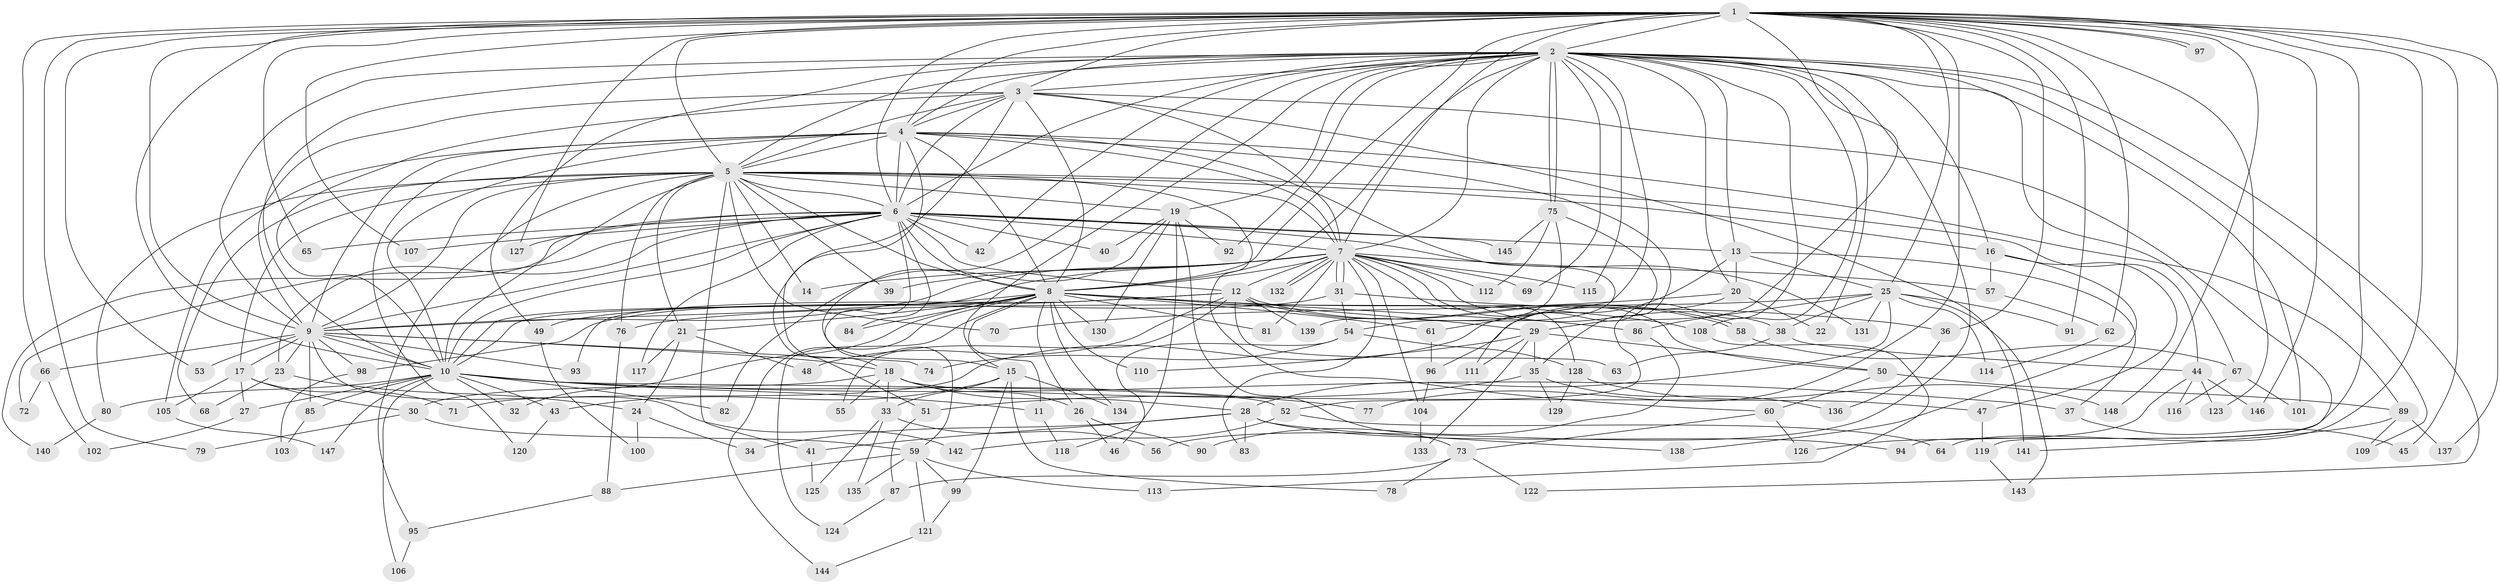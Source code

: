 // coarse degree distribution, {29: 0.009174311926605505, 28: 0.009174311926605505, 11: 0.009174311926605505, 14: 0.009174311926605505, 23: 0.009174311926605505, 34: 0.009174311926605505, 24: 0.009174311926605505, 21: 0.009174311926605505, 18: 0.009174311926605505, 3: 0.1834862385321101, 9: 0.009174311926605505, 6: 0.07339449541284404, 2: 0.47706422018348627, 7: 0.01834862385321101, 10: 0.009174311926605505, 8: 0.009174311926605505, 4: 0.07339449541284404, 5: 0.05504587155963303, 15: 0.009174311926605505}
// Generated by graph-tools (version 1.1) at 2025/41/03/06/25 10:41:42]
// undirected, 148 vertices, 321 edges
graph export_dot {
graph [start="1"]
  node [color=gray90,style=filled];
  1;
  2;
  3;
  4;
  5;
  6;
  7;
  8;
  9;
  10;
  11;
  12;
  13;
  14;
  15;
  16;
  17;
  18;
  19;
  20;
  21;
  22;
  23;
  24;
  25;
  26;
  27;
  28;
  29;
  30;
  31;
  32;
  33;
  34;
  35;
  36;
  37;
  38;
  39;
  40;
  41;
  42;
  43;
  44;
  45;
  46;
  47;
  48;
  49;
  50;
  51;
  52;
  53;
  54;
  55;
  56;
  57;
  58;
  59;
  60;
  61;
  62;
  63;
  64;
  65;
  66;
  67;
  68;
  69;
  70;
  71;
  72;
  73;
  74;
  75;
  76;
  77;
  78;
  79;
  80;
  81;
  82;
  83;
  84;
  85;
  86;
  87;
  88;
  89;
  90;
  91;
  92;
  93;
  94;
  95;
  96;
  97;
  98;
  99;
  100;
  101;
  102;
  103;
  104;
  105;
  106;
  107;
  108;
  109;
  110;
  111;
  112;
  113;
  114;
  115;
  116;
  117;
  118;
  119;
  120;
  121;
  122;
  123;
  124;
  125;
  126;
  127;
  128;
  129;
  130;
  131;
  132;
  133;
  134;
  135;
  136;
  137;
  138;
  139;
  140;
  141;
  142;
  143;
  144;
  145;
  146;
  147;
  148;
  1 -- 2;
  1 -- 3;
  1 -- 4;
  1 -- 5;
  1 -- 6;
  1 -- 7;
  1 -- 8;
  1 -- 9;
  1 -- 10;
  1 -- 25;
  1 -- 29;
  1 -- 36;
  1 -- 45;
  1 -- 53;
  1 -- 62;
  1 -- 64;
  1 -- 65;
  1 -- 66;
  1 -- 77;
  1 -- 79;
  1 -- 91;
  1 -- 94;
  1 -- 97;
  1 -- 97;
  1 -- 107;
  1 -- 123;
  1 -- 127;
  1 -- 137;
  1 -- 146;
  1 -- 148;
  2 -- 3;
  2 -- 4;
  2 -- 5;
  2 -- 6;
  2 -- 7;
  2 -- 8;
  2 -- 9;
  2 -- 10;
  2 -- 13;
  2 -- 15;
  2 -- 16;
  2 -- 19;
  2 -- 20;
  2 -- 22;
  2 -- 42;
  2 -- 49;
  2 -- 52;
  2 -- 54;
  2 -- 56;
  2 -- 59;
  2 -- 67;
  2 -- 69;
  2 -- 75;
  2 -- 75;
  2 -- 92;
  2 -- 101;
  2 -- 108;
  2 -- 109;
  2 -- 115;
  2 -- 122;
  3 -- 4;
  3 -- 5;
  3 -- 6;
  3 -- 7;
  3 -- 8;
  3 -- 9;
  3 -- 10;
  3 -- 51;
  3 -- 119;
  3 -- 141;
  4 -- 5;
  4 -- 6;
  4 -- 7;
  4 -- 8;
  4 -- 9;
  4 -- 10;
  4 -- 18;
  4 -- 35;
  4 -- 61;
  4 -- 89;
  4 -- 105;
  4 -- 120;
  5 -- 6;
  5 -- 7;
  5 -- 8;
  5 -- 9;
  5 -- 10;
  5 -- 14;
  5 -- 16;
  5 -- 17;
  5 -- 19;
  5 -- 21;
  5 -- 39;
  5 -- 41;
  5 -- 44;
  5 -- 60;
  5 -- 68;
  5 -- 70;
  5 -- 76;
  5 -- 80;
  5 -- 95;
  6 -- 7;
  6 -- 8;
  6 -- 9;
  6 -- 10;
  6 -- 12;
  6 -- 13;
  6 -- 15;
  6 -- 23;
  6 -- 40;
  6 -- 42;
  6 -- 65;
  6 -- 72;
  6 -- 84;
  6 -- 107;
  6 -- 117;
  6 -- 127;
  6 -- 131;
  6 -- 140;
  6 -- 145;
  7 -- 8;
  7 -- 9;
  7 -- 10;
  7 -- 12;
  7 -- 14;
  7 -- 31;
  7 -- 31;
  7 -- 38;
  7 -- 39;
  7 -- 50;
  7 -- 57;
  7 -- 69;
  7 -- 81;
  7 -- 83;
  7 -- 104;
  7 -- 112;
  7 -- 115;
  7 -- 128;
  7 -- 132;
  7 -- 132;
  8 -- 9;
  8 -- 10;
  8 -- 11;
  8 -- 21;
  8 -- 26;
  8 -- 29;
  8 -- 32;
  8 -- 61;
  8 -- 81;
  8 -- 84;
  8 -- 86;
  8 -- 108;
  8 -- 110;
  8 -- 124;
  8 -- 130;
  8 -- 134;
  8 -- 144;
  9 -- 10;
  9 -- 17;
  9 -- 18;
  9 -- 23;
  9 -- 53;
  9 -- 66;
  9 -- 74;
  9 -- 85;
  9 -- 93;
  9 -- 98;
  9 -- 142;
  10 -- 11;
  10 -- 27;
  10 -- 32;
  10 -- 37;
  10 -- 43;
  10 -- 52;
  10 -- 77;
  10 -- 80;
  10 -- 82;
  10 -- 85;
  10 -- 106;
  10 -- 147;
  11 -- 118;
  12 -- 48;
  12 -- 49;
  12 -- 55;
  12 -- 58;
  12 -- 58;
  12 -- 63;
  12 -- 93;
  12 -- 139;
  13 -- 20;
  13 -- 25;
  13 -- 37;
  13 -- 71;
  15 -- 33;
  15 -- 43;
  15 -- 78;
  15 -- 99;
  15 -- 134;
  16 -- 47;
  16 -- 57;
  16 -- 138;
  17 -- 27;
  17 -- 30;
  17 -- 71;
  17 -- 105;
  18 -- 26;
  18 -- 28;
  18 -- 30;
  18 -- 33;
  18 -- 47;
  18 -- 55;
  19 -- 40;
  19 -- 46;
  19 -- 73;
  19 -- 82;
  19 -- 92;
  19 -- 130;
  20 -- 22;
  20 -- 70;
  20 -- 96;
  21 -- 24;
  21 -- 48;
  21 -- 117;
  23 -- 24;
  23 -- 68;
  24 -- 34;
  24 -- 100;
  25 -- 28;
  25 -- 38;
  25 -- 76;
  25 -- 86;
  25 -- 91;
  25 -- 114;
  25 -- 131;
  25 -- 143;
  26 -- 46;
  26 -- 90;
  27 -- 102;
  28 -- 34;
  28 -- 41;
  28 -- 83;
  28 -- 94;
  28 -- 138;
  29 -- 35;
  29 -- 50;
  29 -- 110;
  29 -- 111;
  29 -- 133;
  30 -- 59;
  30 -- 79;
  31 -- 36;
  31 -- 54;
  31 -- 98;
  33 -- 56;
  33 -- 125;
  33 -- 135;
  35 -- 51;
  35 -- 129;
  35 -- 136;
  36 -- 136;
  37 -- 45;
  38 -- 44;
  38 -- 63;
  41 -- 125;
  43 -- 120;
  44 -- 116;
  44 -- 123;
  44 -- 126;
  44 -- 146;
  47 -- 119;
  49 -- 100;
  50 -- 60;
  50 -- 89;
  51 -- 87;
  52 -- 64;
  52 -- 142;
  54 -- 74;
  54 -- 118;
  54 -- 128;
  57 -- 62;
  58 -- 67;
  59 -- 88;
  59 -- 99;
  59 -- 113;
  59 -- 121;
  59 -- 135;
  60 -- 73;
  60 -- 126;
  61 -- 96;
  62 -- 114;
  66 -- 72;
  66 -- 102;
  67 -- 101;
  67 -- 116;
  73 -- 78;
  73 -- 87;
  73 -- 122;
  75 -- 111;
  75 -- 112;
  75 -- 139;
  75 -- 145;
  76 -- 88;
  80 -- 140;
  85 -- 103;
  86 -- 90;
  87 -- 124;
  88 -- 95;
  89 -- 109;
  89 -- 137;
  89 -- 141;
  95 -- 106;
  96 -- 104;
  98 -- 103;
  99 -- 121;
  104 -- 133;
  105 -- 147;
  108 -- 113;
  119 -- 143;
  121 -- 144;
  128 -- 129;
  128 -- 148;
}
